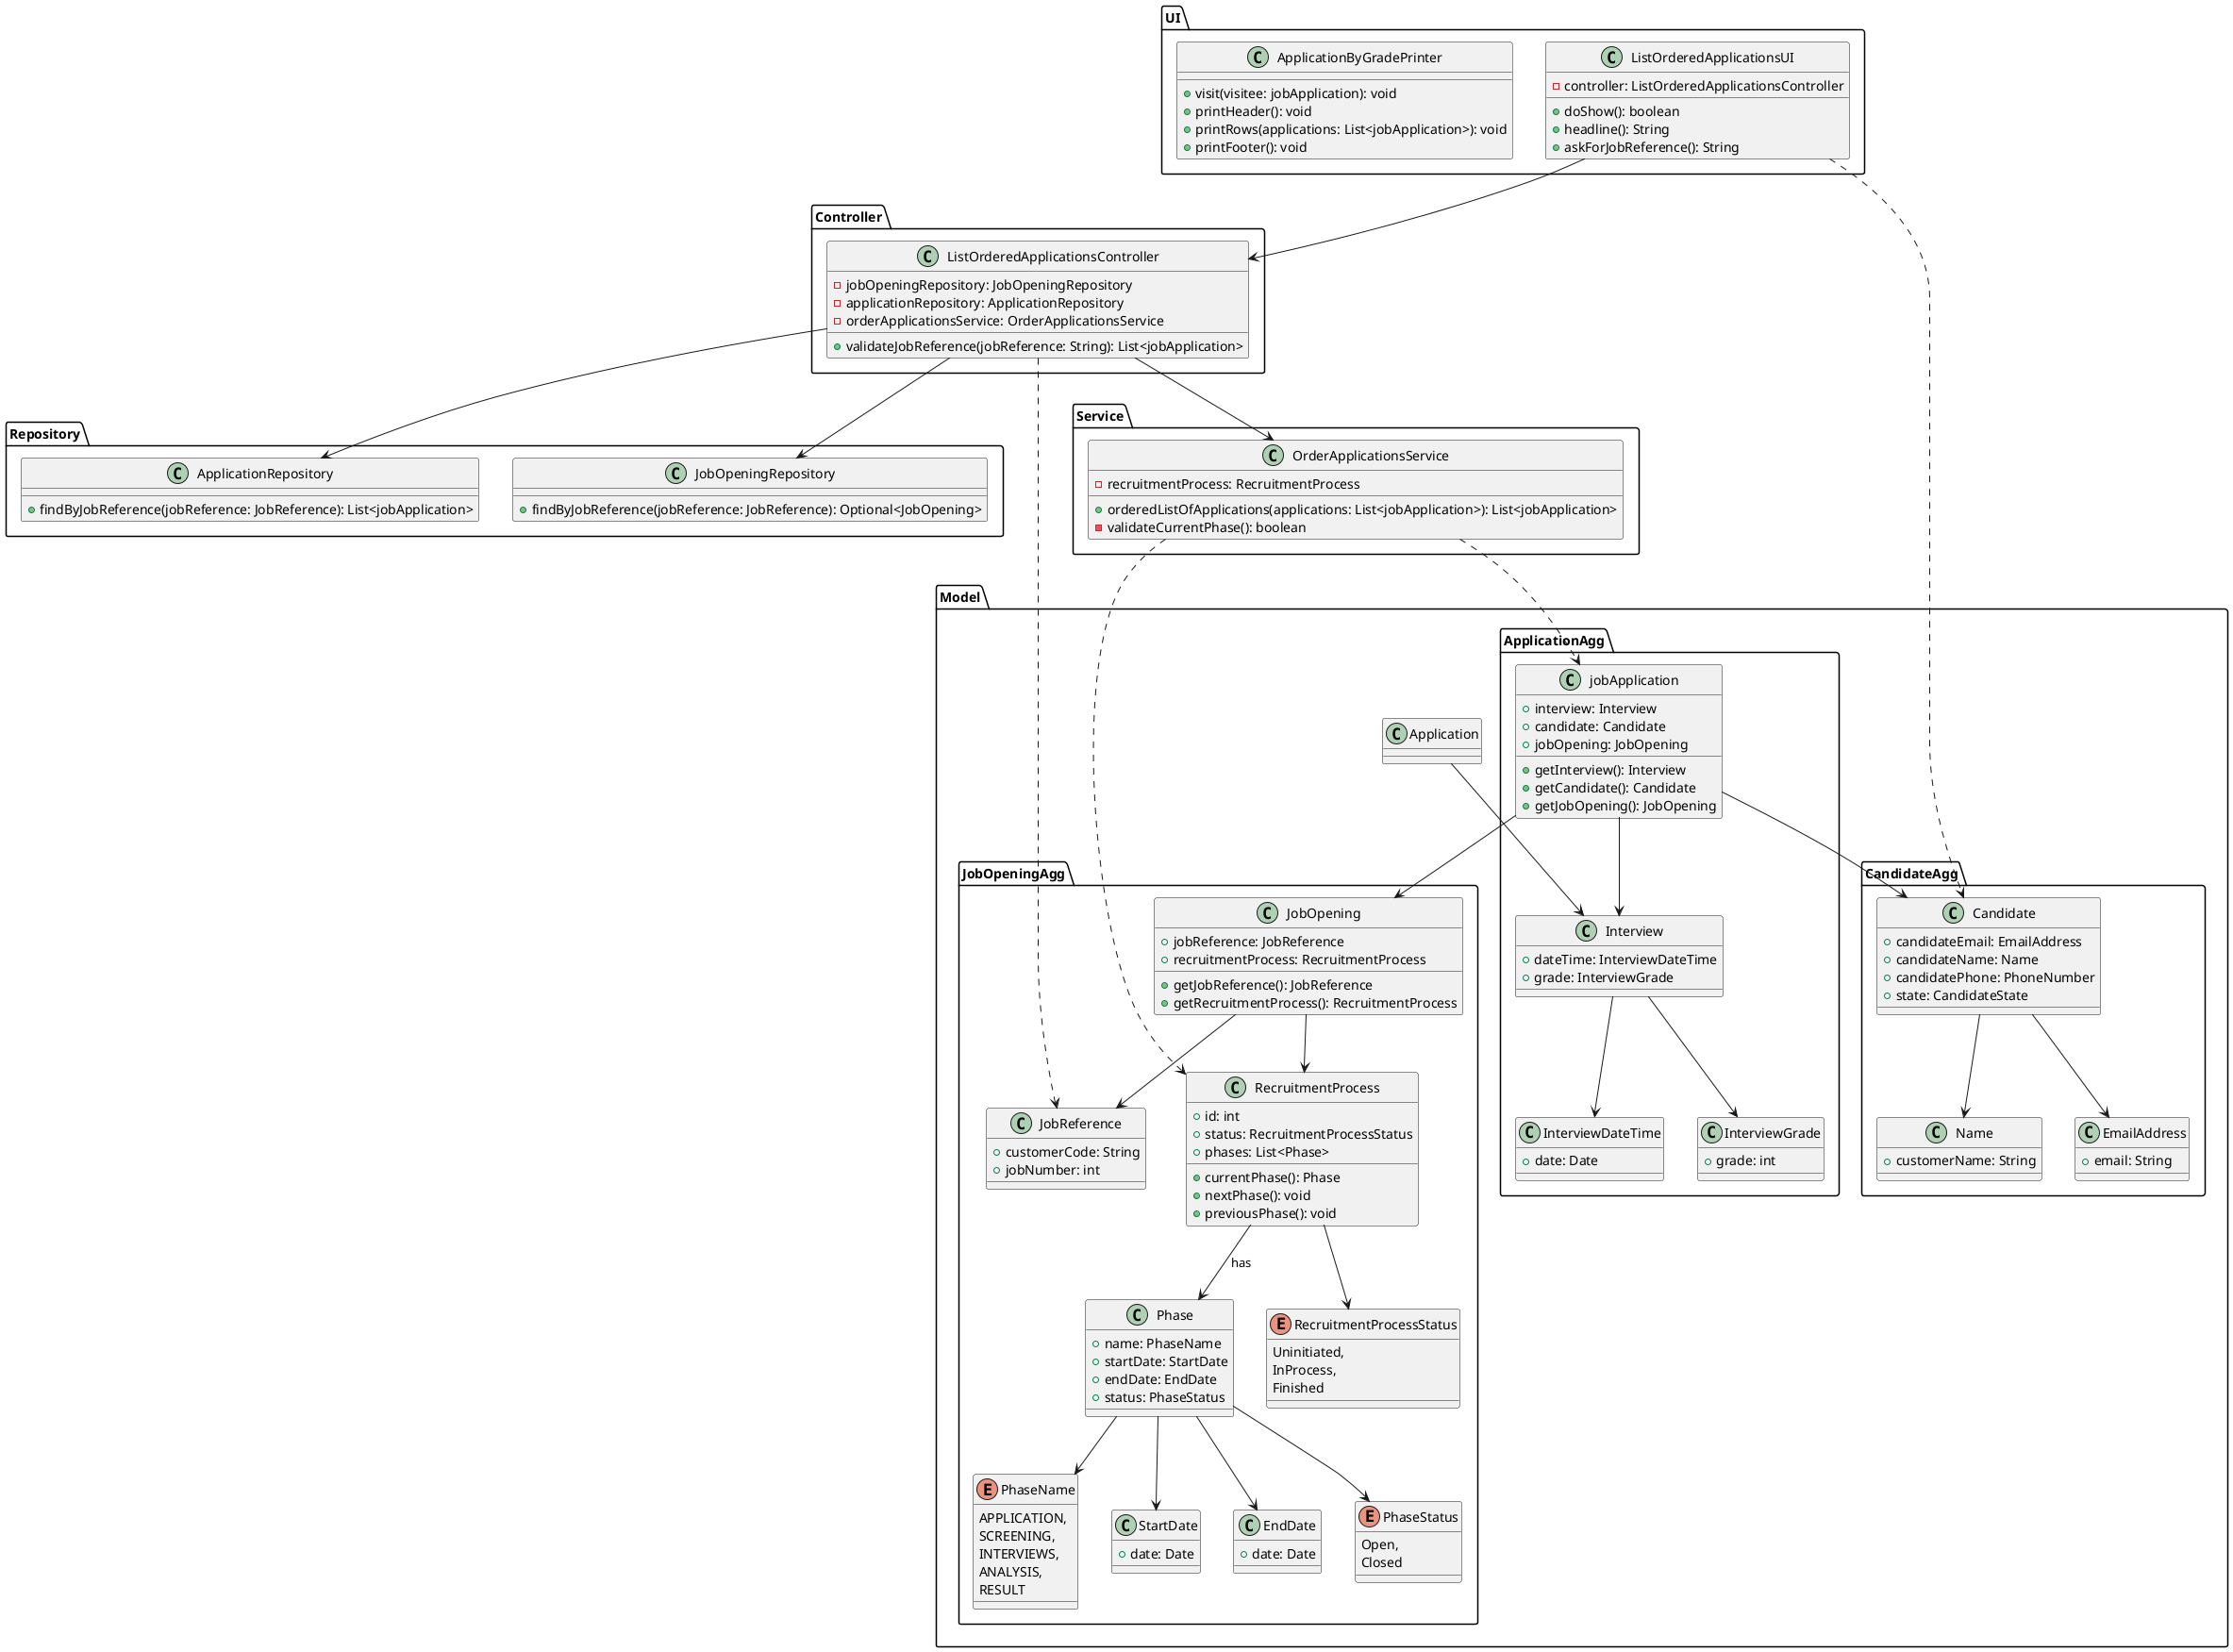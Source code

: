 @startuml ClassDiagram

package UI {
    class ListOrderedApplicationsUI {
        - controller: ListOrderedApplicationsController
        + doShow(): boolean
        + headline(): String
        + askForJobReference(): String
    }
    class ApplicationByGradePrinter {
        + visit(visitee: jobApplication): void
        + printHeader(): void
        + printRows(applications: List<jobApplication>): void
        + printFooter(): void
    }
}

package Controller {
    class ListOrderedApplicationsController {
        - jobOpeningRepository: JobOpeningRepository
        - applicationRepository: ApplicationRepository
        - orderApplicationsService: OrderApplicationsService
        + validateJobReference(jobReference: String): List<jobApplication>
    }
}

package Service {
    class OrderApplicationsService {
        - recruitmentProcess: RecruitmentProcess
        + orderedListOfApplications(applications: List<jobApplication>): List<jobApplication>
        - validateCurrentPhase(): boolean
    }
}

package Repository {
    class JobOpeningRepository {
        + findByJobReference(jobReference: JobReference): Optional<JobOpening>
    }
    class ApplicationRepository {
        + findByJobReference(jobReference: JobReference): List<jobApplication>
    }
}

package Model {

    package CandidateAgg {
        class Candidate {
            + candidateEmail: EmailAddress
            + candidateName: Name
            + candidatePhone: PhoneNumber
            + state: CandidateState
        }

        class Name {
            + customerName: String
        }
        class EmailAddress {
            + email: String
        }
    }

    package JobOpeningAgg {
        class JobReference {
            + customerCode: String
            + jobNumber: int
        }

        class JobOpening {
            + jobReference: JobReference
            + recruitmentProcess: RecruitmentProcess
            + getJobReference(): JobReference
            + getRecruitmentProcess(): RecruitmentProcess
        }

        class RecruitmentProcess {
            + id: int
            + status: RecruitmentProcessStatus
            + phases: List<Phase>
            + currentPhase(): Phase
            + nextPhase(): void
            + previousPhase(): void
        }

        class Phase {
            + name: PhaseName
            + startDate: StartDate
            + endDate: EndDate
            + status: PhaseStatus
        }

        enum PhaseName {
            APPLICATION,
            SCREENING,
            INTERVIEWS,
            ANALYSIS,
            RESULT
        }

        class StartDate {
            + date: Date
        }

        class EndDate {
            + date: Date
        }

        enum PhaseStatus {
            Open,
            Closed
        }

        enum RecruitmentProcessStatus {
            Uninitiated,
            InProcess,
            Finished
        }
    }

    package ApplicationAgg {
        class jobApplication {
            + interview: Interview
            + candidate: Candidate
            + jobOpening: JobOpening
            + getInterview(): Interview
            + getCandidate(): Candidate
            + getJobOpening(): JobOpening
        }

        class Interview {
            + dateTime: InterviewDateTime
            + grade: InterviewGrade
        }

        class InterviewDateTime {
            + date: Date
        }

        class InterviewGrade {
            + grade: int
        }
    }

    Candidate --> Name
    Candidate --> EmailAddress
    RecruitmentProcess --> Phase: "has"
    Phase --> PhaseName
    Phase --> StartDate
    Phase --> EndDate
    Phase --> PhaseStatus
    RecruitmentProcess --> RecruitmentProcessStatus
    Application --> Interview
    Interview --> InterviewDateTime
    Interview --> InterviewGrade
    JobOpening --> JobReference
    JobOpening --> RecruitmentProcess
    jobApplication --> Interview
    jobApplication --> Candidate
    jobApplication --> JobOpening
}

ListOrderedApplicationsUI --> ListOrderedApplicationsController
ListOrderedApplicationsController --> OrderApplicationsService
OrderApplicationsService ..> RecruitmentProcess
ListOrderedApplicationsUI ..> Candidate
ListOrderedApplicationsController ..> JobReference
ListOrderedApplicationsController --> JobOpeningRepository
ListOrderedApplicationsController --> ApplicationRepository
OrderApplicationsService ..> jobApplication
@enduml
